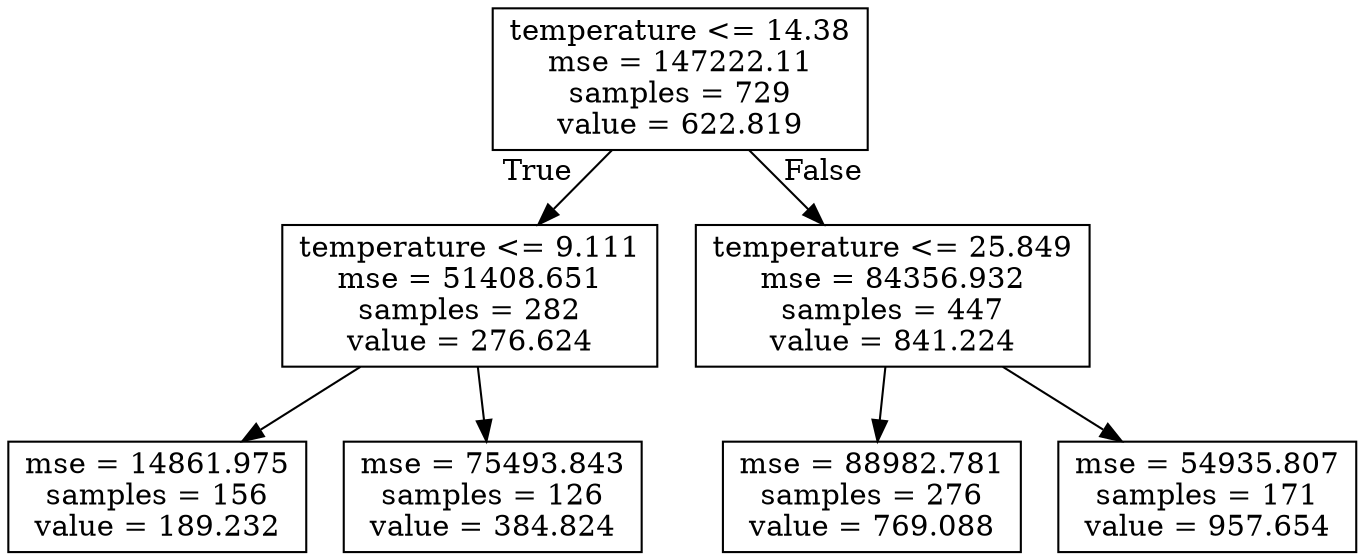 digraph Tree {
node [shape=box] ;
0 [label="temperature <= 14.38\nmse = 147222.11\nsamples = 729\nvalue = 622.819"] ;
1 [label="temperature <= 9.111\nmse = 51408.651\nsamples = 282\nvalue = 276.624"] ;
0 -> 1 [labeldistance=2.5, labelangle=45, headlabel="True"] ;
2 [label="mse = 14861.975\nsamples = 156\nvalue = 189.232"] ;
1 -> 2 ;
3 [label="mse = 75493.843\nsamples = 126\nvalue = 384.824"] ;
1 -> 3 ;
4 [label="temperature <= 25.849\nmse = 84356.932\nsamples = 447\nvalue = 841.224"] ;
0 -> 4 [labeldistance=2.5, labelangle=-45, headlabel="False"] ;
5 [label="mse = 88982.781\nsamples = 276\nvalue = 769.088"] ;
4 -> 5 ;
6 [label="mse = 54935.807\nsamples = 171\nvalue = 957.654"] ;
4 -> 6 ;
}